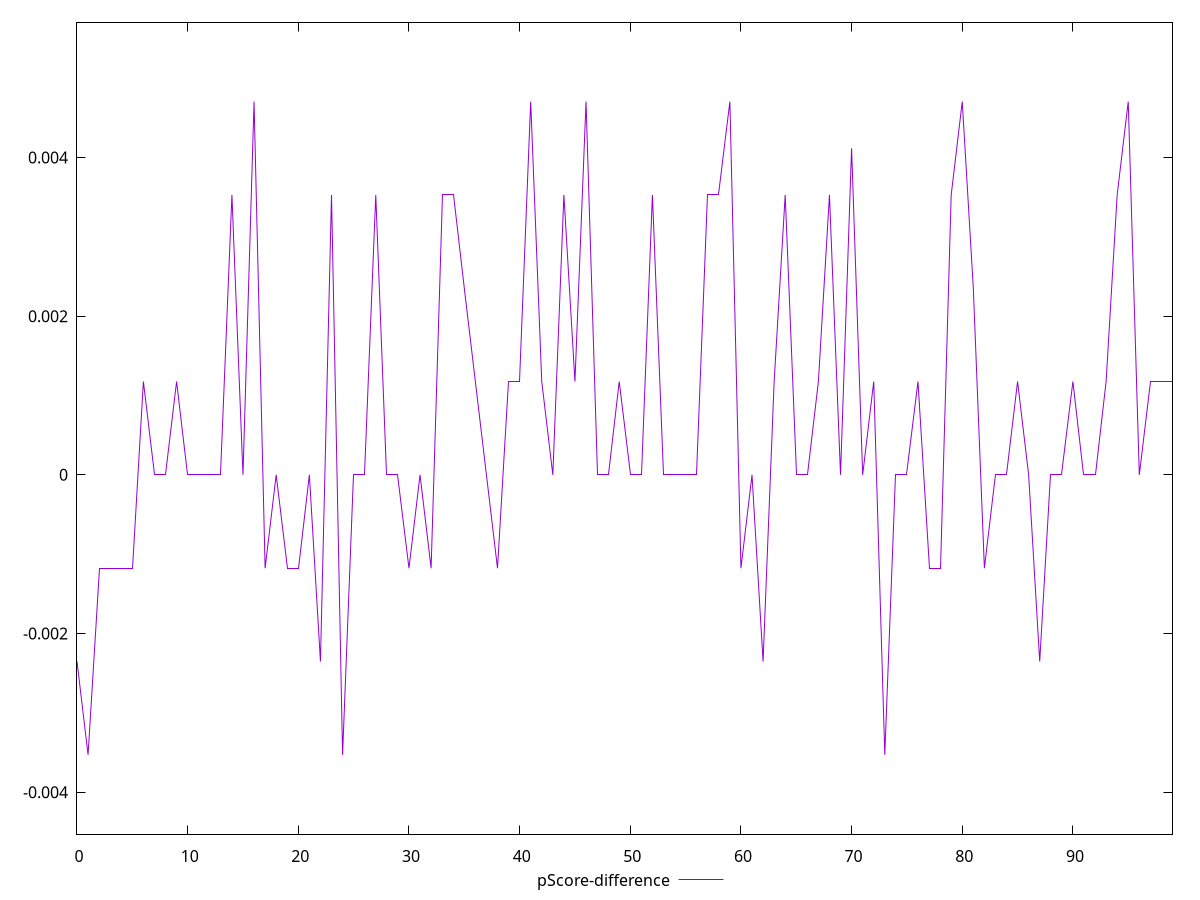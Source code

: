 reset

$pScoreDifference <<EOF
0 -0.002352941176470613
1 -0.003529411764705892
2 -0.0011764705882352788
3 -0.0011764705882352788
4 -0.0011764705882352788
5 -0.0011764705882352788
6 0.0011764705882352788
7 0
8 0
9 0.0011764705882352788
10 0
11 0
12 0
13 0
14 0.003529411764705892
15 0
16 0.004705882352941171
17 -0.0011764705882352788
18 0
19 -0.0011764705882352788
20 -0.0011764705882352788
21 0
22 -0.002352941176470613
23 0.003529411764705892
24 -0.003529411764705892
25 0
26 0
27 0.003529411764705892
28 0
29 0
30 -0.0011764705882352788
31 0
32 -0.0011764705882352788
33 0.003529411764705892
34 0.003529411764705892
35 0.002352941176470613
36 0.0011764705882352788
37 0
38 -0.0011764705882352788
39 0.0011764705882352788
40 0.0011764705882352788
41 0.004705882352941171
42 0.0011764705882352788
43 0
44 0.003529411764705892
45 0.0011764705882352788
46 0.004705882352941171
47 0
48 0
49 0.0011764705882352788
50 0
51 0
52 0.003529411764705892
53 0
54 0
55 0
56 0
57 0.003529411764705892
58 0.003529411764705892
59 0.004705882352941171
60 -0.0011764705882352788
61 0
62 -0.002352941176470613
63 0.0011764705882352788
64 0.003529411764705892
65 0
66 0
67 0.0011764705882352788
68 0.003529411764705892
69 0
70 0.004117647058823504
71 0
72 0.0011764705882352788
73 -0.003529411764705892
74 0
75 0
76 0.0011764705882352788
77 -0.0011764705882352788
78 -0.0011764705882352788
79 0.003529411764705892
80 0.004705882352941171
81 0.002352941176470613
82 -0.0011764705882352788
83 0
84 0
85 0.0011764705882352788
86 0
87 -0.002352941176470613
88 0
89 0
90 0.0011764705882352788
91 0
92 0
93 0.0011764705882352788
94 0.003529411764705892
95 0.004705882352941171
96 0
97 0.0011764705882352788
98 0.0011764705882352788
99 0.0011764705882352788
EOF

set key outside below
set xrange [0:99]
set yrange [-0.004529411764705892:0.005705882352941171]
set trange [-0.004529411764705892:0.005705882352941171]
set terminal svg size 640, 500 enhanced background rgb 'white'
set output "reports/report_00031_2021-02-24T23-18-18.084Z/uses-http2/samples/agenda/pScore-difference/values.svg"

plot $pScoreDifference title "pScore-difference" with line

reset
